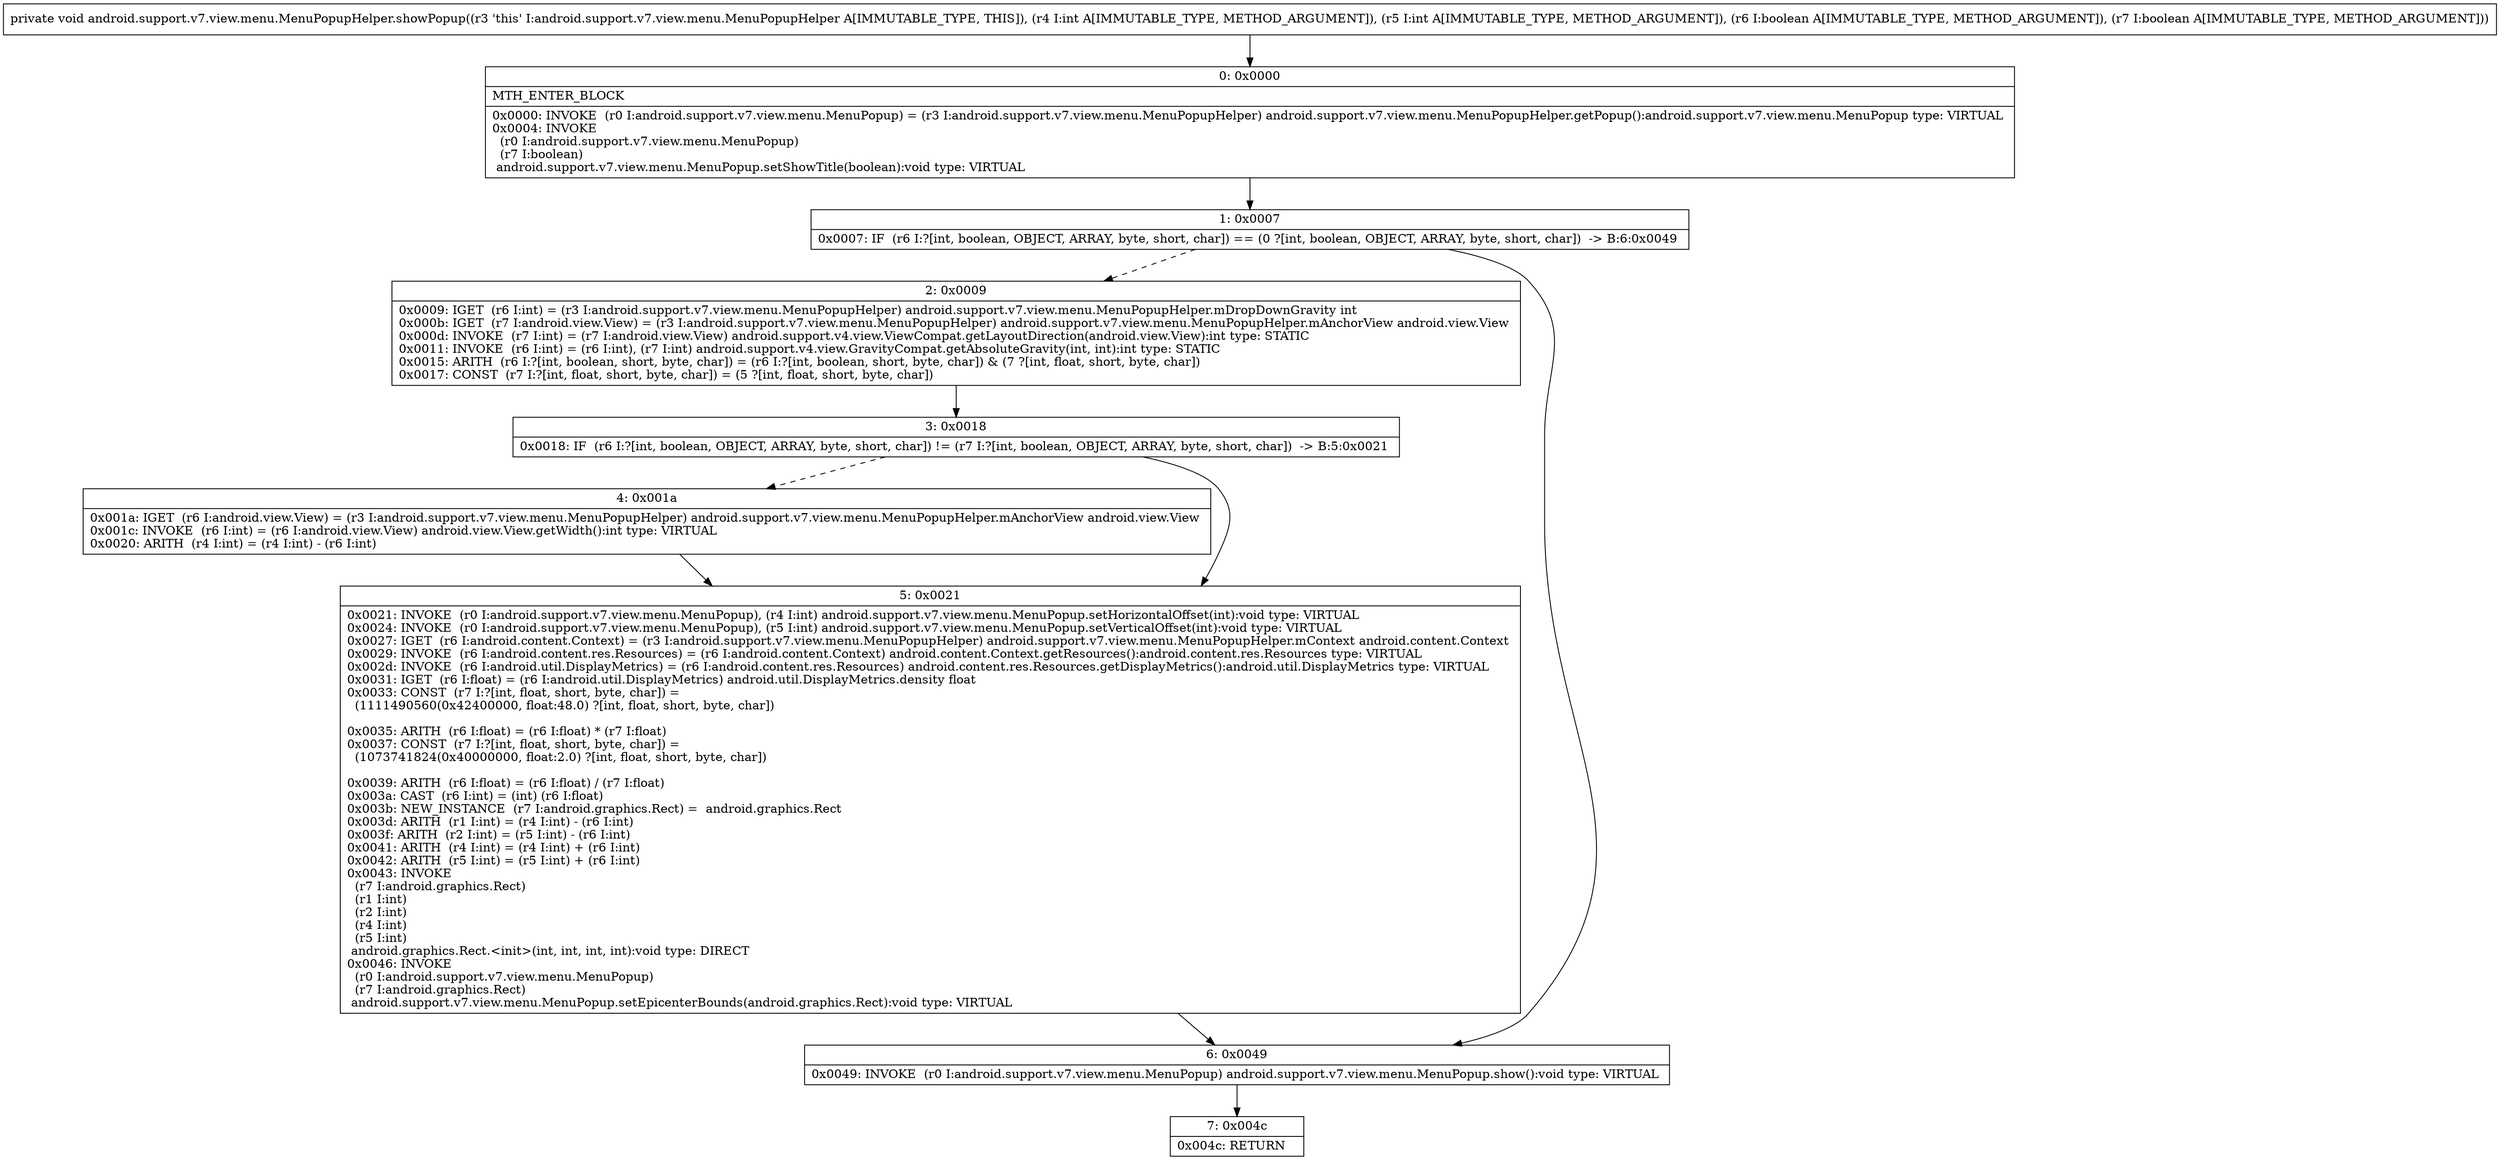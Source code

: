 digraph "CFG forandroid.support.v7.view.menu.MenuPopupHelper.showPopup(IIZZ)V" {
Node_0 [shape=record,label="{0\:\ 0x0000|MTH_ENTER_BLOCK\l|0x0000: INVOKE  (r0 I:android.support.v7.view.menu.MenuPopup) = (r3 I:android.support.v7.view.menu.MenuPopupHelper) android.support.v7.view.menu.MenuPopupHelper.getPopup():android.support.v7.view.menu.MenuPopup type: VIRTUAL \l0x0004: INVOKE  \l  (r0 I:android.support.v7.view.menu.MenuPopup)\l  (r7 I:boolean)\l android.support.v7.view.menu.MenuPopup.setShowTitle(boolean):void type: VIRTUAL \l}"];
Node_1 [shape=record,label="{1\:\ 0x0007|0x0007: IF  (r6 I:?[int, boolean, OBJECT, ARRAY, byte, short, char]) == (0 ?[int, boolean, OBJECT, ARRAY, byte, short, char])  \-\> B:6:0x0049 \l}"];
Node_2 [shape=record,label="{2\:\ 0x0009|0x0009: IGET  (r6 I:int) = (r3 I:android.support.v7.view.menu.MenuPopupHelper) android.support.v7.view.menu.MenuPopupHelper.mDropDownGravity int \l0x000b: IGET  (r7 I:android.view.View) = (r3 I:android.support.v7.view.menu.MenuPopupHelper) android.support.v7.view.menu.MenuPopupHelper.mAnchorView android.view.View \l0x000d: INVOKE  (r7 I:int) = (r7 I:android.view.View) android.support.v4.view.ViewCompat.getLayoutDirection(android.view.View):int type: STATIC \l0x0011: INVOKE  (r6 I:int) = (r6 I:int), (r7 I:int) android.support.v4.view.GravityCompat.getAbsoluteGravity(int, int):int type: STATIC \l0x0015: ARITH  (r6 I:?[int, boolean, short, byte, char]) = (r6 I:?[int, boolean, short, byte, char]) & (7 ?[int, float, short, byte, char]) \l0x0017: CONST  (r7 I:?[int, float, short, byte, char]) = (5 ?[int, float, short, byte, char]) \l}"];
Node_3 [shape=record,label="{3\:\ 0x0018|0x0018: IF  (r6 I:?[int, boolean, OBJECT, ARRAY, byte, short, char]) != (r7 I:?[int, boolean, OBJECT, ARRAY, byte, short, char])  \-\> B:5:0x0021 \l}"];
Node_4 [shape=record,label="{4\:\ 0x001a|0x001a: IGET  (r6 I:android.view.View) = (r3 I:android.support.v7.view.menu.MenuPopupHelper) android.support.v7.view.menu.MenuPopupHelper.mAnchorView android.view.View \l0x001c: INVOKE  (r6 I:int) = (r6 I:android.view.View) android.view.View.getWidth():int type: VIRTUAL \l0x0020: ARITH  (r4 I:int) = (r4 I:int) \- (r6 I:int) \l}"];
Node_5 [shape=record,label="{5\:\ 0x0021|0x0021: INVOKE  (r0 I:android.support.v7.view.menu.MenuPopup), (r4 I:int) android.support.v7.view.menu.MenuPopup.setHorizontalOffset(int):void type: VIRTUAL \l0x0024: INVOKE  (r0 I:android.support.v7.view.menu.MenuPopup), (r5 I:int) android.support.v7.view.menu.MenuPopup.setVerticalOffset(int):void type: VIRTUAL \l0x0027: IGET  (r6 I:android.content.Context) = (r3 I:android.support.v7.view.menu.MenuPopupHelper) android.support.v7.view.menu.MenuPopupHelper.mContext android.content.Context \l0x0029: INVOKE  (r6 I:android.content.res.Resources) = (r6 I:android.content.Context) android.content.Context.getResources():android.content.res.Resources type: VIRTUAL \l0x002d: INVOKE  (r6 I:android.util.DisplayMetrics) = (r6 I:android.content.res.Resources) android.content.res.Resources.getDisplayMetrics():android.util.DisplayMetrics type: VIRTUAL \l0x0031: IGET  (r6 I:float) = (r6 I:android.util.DisplayMetrics) android.util.DisplayMetrics.density float \l0x0033: CONST  (r7 I:?[int, float, short, byte, char]) = \l  (1111490560(0x42400000, float:48.0) ?[int, float, short, byte, char])\l \l0x0035: ARITH  (r6 I:float) = (r6 I:float) * (r7 I:float) \l0x0037: CONST  (r7 I:?[int, float, short, byte, char]) = \l  (1073741824(0x40000000, float:2.0) ?[int, float, short, byte, char])\l \l0x0039: ARITH  (r6 I:float) = (r6 I:float) \/ (r7 I:float) \l0x003a: CAST  (r6 I:int) = (int) (r6 I:float) \l0x003b: NEW_INSTANCE  (r7 I:android.graphics.Rect) =  android.graphics.Rect \l0x003d: ARITH  (r1 I:int) = (r4 I:int) \- (r6 I:int) \l0x003f: ARITH  (r2 I:int) = (r5 I:int) \- (r6 I:int) \l0x0041: ARITH  (r4 I:int) = (r4 I:int) + (r6 I:int) \l0x0042: ARITH  (r5 I:int) = (r5 I:int) + (r6 I:int) \l0x0043: INVOKE  \l  (r7 I:android.graphics.Rect)\l  (r1 I:int)\l  (r2 I:int)\l  (r4 I:int)\l  (r5 I:int)\l android.graphics.Rect.\<init\>(int, int, int, int):void type: DIRECT \l0x0046: INVOKE  \l  (r0 I:android.support.v7.view.menu.MenuPopup)\l  (r7 I:android.graphics.Rect)\l android.support.v7.view.menu.MenuPopup.setEpicenterBounds(android.graphics.Rect):void type: VIRTUAL \l}"];
Node_6 [shape=record,label="{6\:\ 0x0049|0x0049: INVOKE  (r0 I:android.support.v7.view.menu.MenuPopup) android.support.v7.view.menu.MenuPopup.show():void type: VIRTUAL \l}"];
Node_7 [shape=record,label="{7\:\ 0x004c|0x004c: RETURN   \l}"];
MethodNode[shape=record,label="{private void android.support.v7.view.menu.MenuPopupHelper.showPopup((r3 'this' I:android.support.v7.view.menu.MenuPopupHelper A[IMMUTABLE_TYPE, THIS]), (r4 I:int A[IMMUTABLE_TYPE, METHOD_ARGUMENT]), (r5 I:int A[IMMUTABLE_TYPE, METHOD_ARGUMENT]), (r6 I:boolean A[IMMUTABLE_TYPE, METHOD_ARGUMENT]), (r7 I:boolean A[IMMUTABLE_TYPE, METHOD_ARGUMENT])) }"];
MethodNode -> Node_0;
Node_0 -> Node_1;
Node_1 -> Node_2[style=dashed];
Node_1 -> Node_6;
Node_2 -> Node_3;
Node_3 -> Node_4[style=dashed];
Node_3 -> Node_5;
Node_4 -> Node_5;
Node_5 -> Node_6;
Node_6 -> Node_7;
}

